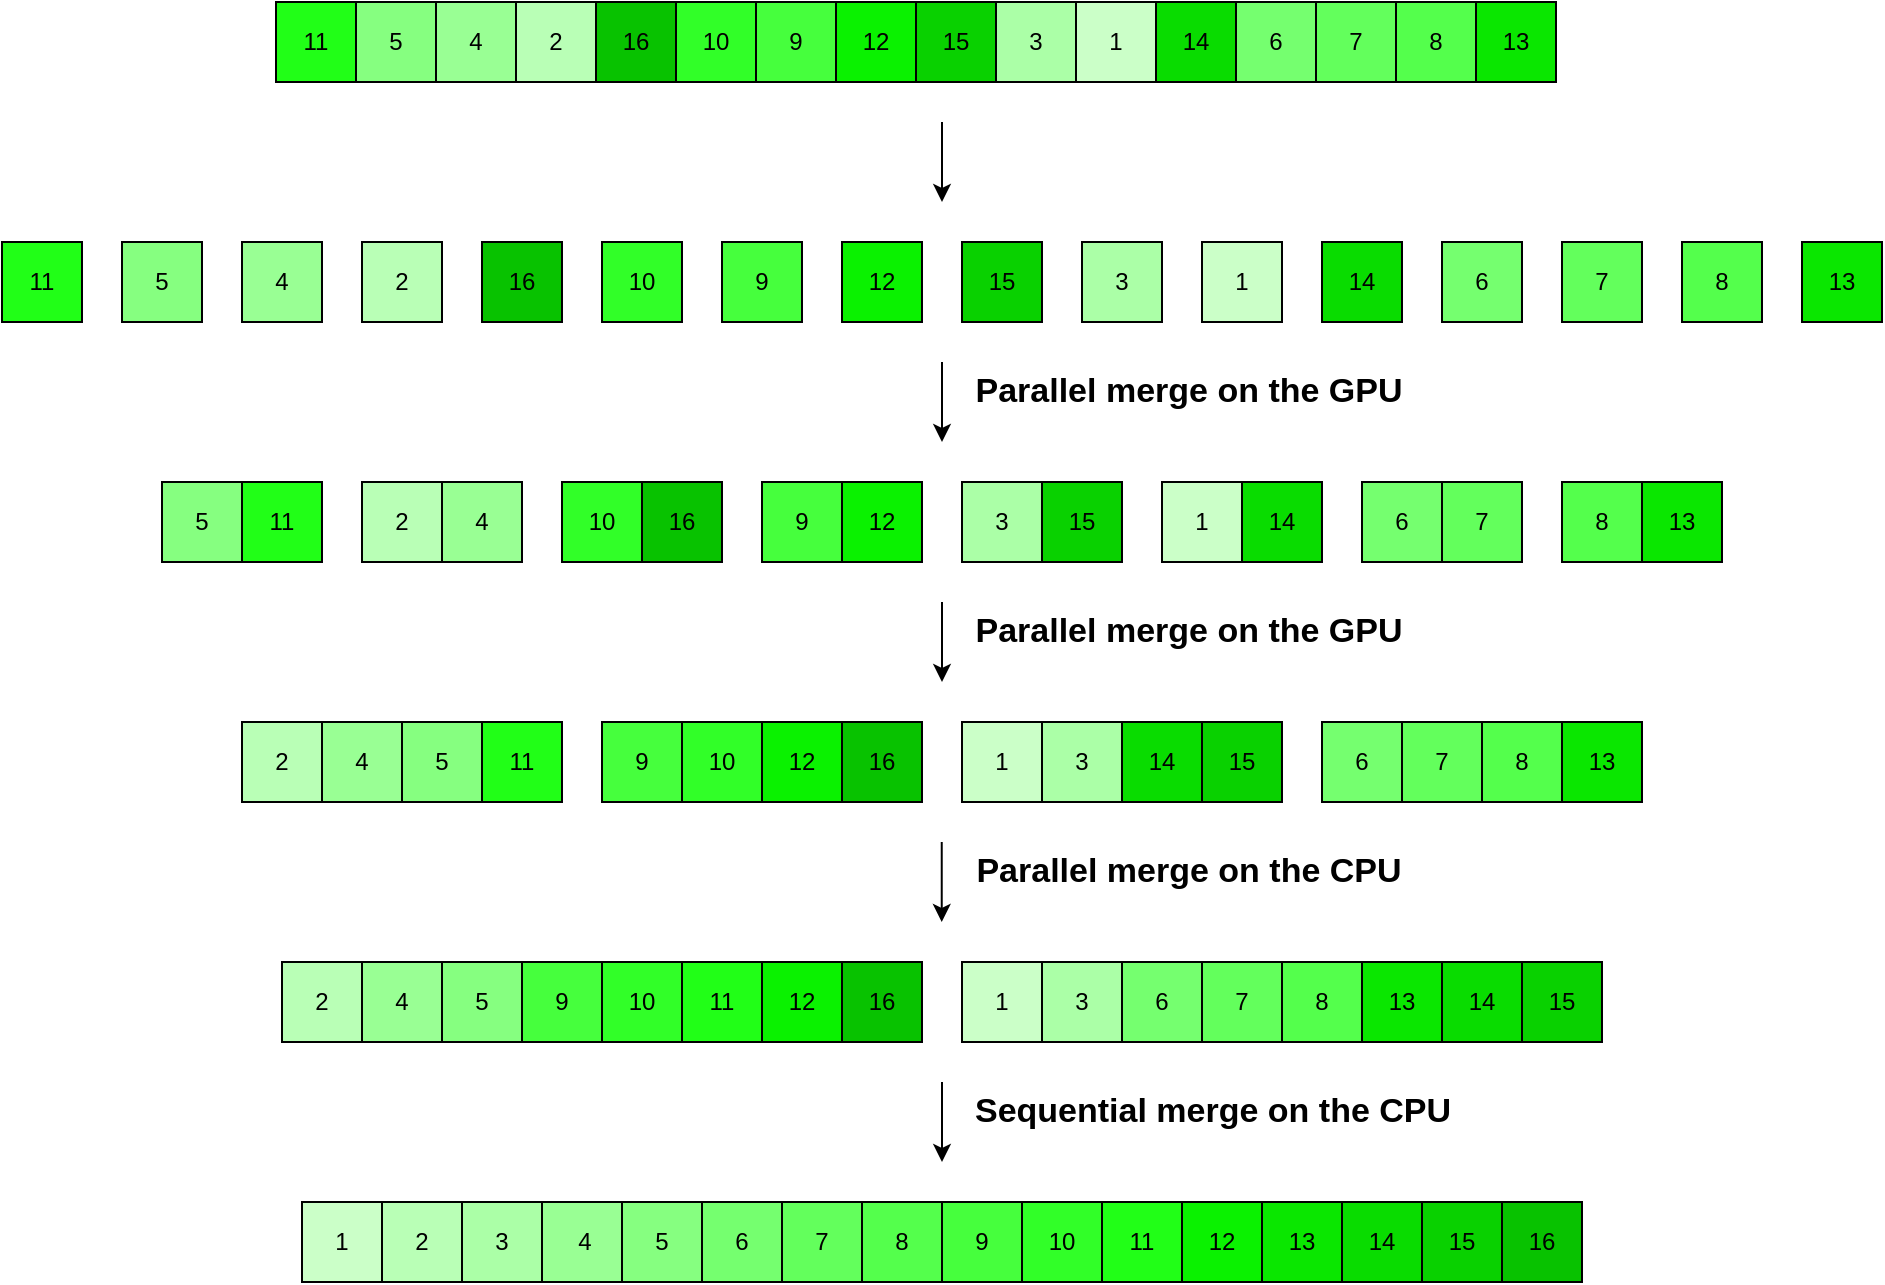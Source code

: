<mxfile version="12.9.6" type="device"><diagram id="5AVptgWBSU0H7rKBAG4o" name="Page-1"><mxGraphModel dx="1573" dy="931" grid="1" gridSize="10" guides="1" tooltips="1" connect="1" arrows="1" fold="1" page="1" pageScale="1" pageWidth="827" pageHeight="1169" math="0" shadow="0"><root><mxCell id="0"/><mxCell id="1" parent="0"/><mxCell id="hpgljB8-94ziZNMr-pur-2" value="11" style="rounded=0;whiteSpace=wrap;html=1;fillColor=#21ff17;" vertex="1" parent="1"><mxGeometry x="187" y="40" width="40" height="40" as="geometry"/></mxCell><mxCell id="hpgljB8-94ziZNMr-pur-3" value="5" style="rounded=0;whiteSpace=wrap;html=1;fillColor=#86ff80;" vertex="1" parent="1"><mxGeometry x="227" y="40" width="40" height="40" as="geometry"/></mxCell><mxCell id="hpgljB8-94ziZNMr-pur-4" value="4" style="rounded=0;whiteSpace=wrap;html=1;fillColor=#99ff94;" vertex="1" parent="1"><mxGeometry x="267" y="40" width="40" height="40" as="geometry"/></mxCell><mxCell id="hpgljB8-94ziZNMr-pur-6" value="2" style="rounded=0;whiteSpace=wrap;html=1;fillColor=#b9ffb6;" vertex="1" parent="1"><mxGeometry x="307" y="40" width="40" height="40" as="geometry"/></mxCell><mxCell id="hpgljB8-94ziZNMr-pur-8" value="10" style="rounded=0;whiteSpace=wrap;html=1;fillColor=#31ff28;" vertex="1" parent="1"><mxGeometry x="387" y="40" width="40" height="40" as="geometry"/></mxCell><mxCell id="hpgljB8-94ziZNMr-pur-9" value="9" style="rounded=0;whiteSpace=wrap;html=1;fillColor=#46ff3d;" vertex="1" parent="1"><mxGeometry x="427" y="40" width="40" height="40" as="geometry"/></mxCell><mxCell id="hpgljB8-94ziZNMr-pur-10" value="12" style="rounded=0;whiteSpace=wrap;html=1;fillColor=#0af200;" vertex="1" parent="1"><mxGeometry x="467" y="40" width="40" height="40" as="geometry"/></mxCell><mxCell id="hpgljB8-94ziZNMr-pur-12" value="11" style="rounded=0;whiteSpace=wrap;html=1;fillColor=#21ff17;" vertex="1" parent="1"><mxGeometry x="50" y="160" width="40" height="40" as="geometry"/></mxCell><mxCell id="hpgljB8-94ziZNMr-pur-13" value="5" style="rounded=0;whiteSpace=wrap;html=1;fillColor=#86ff80;" vertex="1" parent="1"><mxGeometry x="110" y="160" width="40" height="40" as="geometry"/></mxCell><mxCell id="hpgljB8-94ziZNMr-pur-14" value="4" style="rounded=0;whiteSpace=wrap;html=1;fillColor=#99ff94;" vertex="1" parent="1"><mxGeometry x="170" y="160" width="40" height="40" as="geometry"/></mxCell><mxCell id="hpgljB8-94ziZNMr-pur-15" value="2" style="rounded=0;whiteSpace=wrap;html=1;fillColor=#b9ffb6;" vertex="1" parent="1"><mxGeometry x="230" y="160" width="40" height="40" as="geometry"/></mxCell><mxCell id="hpgljB8-94ziZNMr-pur-17" value="10" style="rounded=0;whiteSpace=wrap;html=1;fillColor=#31ff28;" vertex="1" parent="1"><mxGeometry x="350" y="160" width="40" height="40" as="geometry"/></mxCell><mxCell id="hpgljB8-94ziZNMr-pur-18" value="9" style="rounded=0;whiteSpace=wrap;html=1;fillColor=#46ff3d;" vertex="1" parent="1"><mxGeometry x="410" y="160" width="40" height="40" as="geometry"/></mxCell><mxCell id="hpgljB8-94ziZNMr-pur-19" value="12" style="rounded=0;whiteSpace=wrap;html=1;fillColor=#0af200;" vertex="1" parent="1"><mxGeometry x="470" y="160" width="40" height="40" as="geometry"/></mxCell><mxCell id="hpgljB8-94ziZNMr-pur-45" value="5" style="rounded=0;whiteSpace=wrap;html=1;fillColor=#86ff80;" vertex="1" parent="1"><mxGeometry x="130" y="280" width="40" height="40" as="geometry"/></mxCell><mxCell id="hpgljB8-94ziZNMr-pur-46" value="11" style="rounded=0;whiteSpace=wrap;html=1;fillColor=#21ff17;" vertex="1" parent="1"><mxGeometry x="170" y="280" width="40" height="40" as="geometry"/></mxCell><mxCell id="hpgljB8-94ziZNMr-pur-48" value="2" style="rounded=0;whiteSpace=wrap;html=1;fillColor=#b9ffb6;" vertex="1" parent="1"><mxGeometry x="230" y="280" width="40" height="40" as="geometry"/></mxCell><mxCell id="hpgljB8-94ziZNMr-pur-49" value="4" style="rounded=0;whiteSpace=wrap;html=1;fillColor=#99ff94;" vertex="1" parent="1"><mxGeometry x="270" y="280" width="40" height="40" as="geometry"/></mxCell><mxCell id="hpgljB8-94ziZNMr-pur-50" value="10" style="rounded=0;whiteSpace=wrap;html=1;fillColor=#31ff28;" vertex="1" parent="1"><mxGeometry x="330" y="280" width="40" height="40" as="geometry"/></mxCell><mxCell id="hpgljB8-94ziZNMr-pur-52" value="9" style="rounded=0;whiteSpace=wrap;html=1;fillColor=#46ff3d;" vertex="1" parent="1"><mxGeometry x="430" y="280" width="40" height="40" as="geometry"/></mxCell><mxCell id="hpgljB8-94ziZNMr-pur-53" value="12" style="rounded=0;whiteSpace=wrap;html=1;fillColor=#0af200;" vertex="1" parent="1"><mxGeometry x="470" y="280" width="40" height="40" as="geometry"/></mxCell><mxCell id="hpgljB8-94ziZNMr-pur-54" value="2" style="rounded=0;whiteSpace=wrap;html=1;fillColor=#b9ffb6;" vertex="1" parent="1"><mxGeometry x="170" y="400" width="40" height="40" as="geometry"/></mxCell><mxCell id="hpgljB8-94ziZNMr-pur-55" value="4" style="rounded=0;whiteSpace=wrap;html=1;fillColor=#ffffff;" vertex="1" parent="1"><mxGeometry x="210" y="400" width="40" height="40" as="geometry"/></mxCell><mxCell id="hpgljB8-94ziZNMr-pur-56" value="5" style="rounded=0;whiteSpace=wrap;html=1;fillColor=#86ff80;" vertex="1" parent="1"><mxGeometry x="250" y="400" width="40" height="40" as="geometry"/></mxCell><mxCell id="hpgljB8-94ziZNMr-pur-57" value="11" style="rounded=0;whiteSpace=wrap;html=1;fillColor=#21ff17;" vertex="1" parent="1"><mxGeometry x="290" y="400" width="40" height="40" as="geometry"/></mxCell><mxCell id="hpgljB8-94ziZNMr-pur-58" value="9" style="rounded=0;whiteSpace=wrap;html=1;fillColor=#46ff3d;" vertex="1" parent="1"><mxGeometry x="350" y="400" width="40" height="40" as="geometry"/></mxCell><mxCell id="hpgljB8-94ziZNMr-pur-59" value="10" style="rounded=0;whiteSpace=wrap;html=1;fillColor=#31ff28;" vertex="1" parent="1"><mxGeometry x="390" y="400" width="40" height="40" as="geometry"/></mxCell><mxCell id="hpgljB8-94ziZNMr-pur-60" value="12" style="rounded=0;whiteSpace=wrap;html=1;fillColor=#0af200;" vertex="1" parent="1"><mxGeometry x="430" y="400" width="40" height="40" as="geometry"/></mxCell><mxCell id="hpgljB8-94ziZNMr-pur-63" value="2" style="rounded=0;whiteSpace=wrap;html=1;fillColor=#b9ffb6;" vertex="1" parent="1"><mxGeometry x="190" y="520" width="40" height="40" as="geometry"/></mxCell><mxCell id="hpgljB8-94ziZNMr-pur-64" value="4" style="rounded=0;whiteSpace=wrap;html=1;fillColor=#99ff94;" vertex="1" parent="1"><mxGeometry x="230" y="520" width="40" height="40" as="geometry"/></mxCell><mxCell id="hpgljB8-94ziZNMr-pur-65" value="5" style="rounded=0;whiteSpace=wrap;html=1;fillColor=#86ff80;" vertex="1" parent="1"><mxGeometry x="270" y="520" width="40" height="40" as="geometry"/></mxCell><mxCell id="hpgljB8-94ziZNMr-pur-66" value="9" style="rounded=0;whiteSpace=wrap;html=1;fillColor=#46ff3d;" vertex="1" parent="1"><mxGeometry x="310" y="520" width="40" height="40" as="geometry"/></mxCell><mxCell id="hpgljB8-94ziZNMr-pur-67" value="10" style="rounded=0;whiteSpace=wrap;html=1;fillColor=#31ff28;" vertex="1" parent="1"><mxGeometry x="350" y="520" width="40" height="40" as="geometry"/></mxCell><mxCell id="hpgljB8-94ziZNMr-pur-68" value="11" style="rounded=0;whiteSpace=wrap;html=1;fillColor=#21ff17;" vertex="1" parent="1"><mxGeometry x="390" y="520" width="40" height="40" as="geometry"/></mxCell><mxCell id="hpgljB8-94ziZNMr-pur-69" value="12" style="rounded=0;whiteSpace=wrap;html=1;fillColor=#0af200;" vertex="1" parent="1"><mxGeometry x="430" y="520" width="40" height="40" as="geometry"/></mxCell><mxCell id="hpgljB8-94ziZNMr-pur-82" value="3" style="rounded=0;whiteSpace=wrap;html=1;fillColor=#abffa7;" vertex="1" parent="1"><mxGeometry x="547" y="40" width="40" height="40" as="geometry"/></mxCell><mxCell id="hpgljB8-94ziZNMr-pur-83" value="1" style="rounded=0;whiteSpace=wrap;html=1;fillColor=#cbffc8;" vertex="1" parent="1"><mxGeometry x="587" y="40" width="40" height="40" as="geometry"/></mxCell><mxCell id="hpgljB8-94ziZNMr-pur-84" value="14" style="rounded=0;whiteSpace=wrap;html=1;fillColor=#09dc00;" vertex="1" parent="1"><mxGeometry x="627" y="40" width="40" height="40" as="geometry"/></mxCell><mxCell id="hpgljB8-94ziZNMr-pur-85" value="6" style="rounded=0;whiteSpace=wrap;html=1;fillColor=#75ff6f;" vertex="1" parent="1"><mxGeometry x="667" y="40" width="40" height="40" as="geometry"/></mxCell><mxCell id="hpgljB8-94ziZNMr-pur-86" value="7" style="rounded=0;whiteSpace=wrap;html=1;fillColor=#63ff5c;" vertex="1" parent="1"><mxGeometry x="707" y="40" width="40" height="40" as="geometry"/></mxCell><mxCell id="hpgljB8-94ziZNMr-pur-87" value="8" style="rounded=0;whiteSpace=wrap;html=1;fillColor=#54ff4c;" vertex="1" parent="1"><mxGeometry x="747" y="40" width="40" height="40" as="geometry"/></mxCell><mxCell id="hpgljB8-94ziZNMr-pur-90" value="3" style="rounded=0;whiteSpace=wrap;html=1;fillColor=#abffa7;" vertex="1" parent="1"><mxGeometry x="590" y="160" width="40" height="40" as="geometry"/></mxCell><mxCell id="hpgljB8-94ziZNMr-pur-92" value="1" style="rounded=0;whiteSpace=wrap;html=1;fillColor=#cbffc8;" vertex="1" parent="1"><mxGeometry x="650" y="160" width="40" height="40" as="geometry"/></mxCell><mxCell id="hpgljB8-94ziZNMr-pur-93" value="6" style="rounded=0;whiteSpace=wrap;html=1;fillColor=#75ff6f;" vertex="1" parent="1"><mxGeometry x="770" y="160" width="40" height="40" as="geometry"/></mxCell><mxCell id="hpgljB8-94ziZNMr-pur-94" value="7" style="rounded=0;whiteSpace=wrap;html=1;fillColor=#63ff5c;" vertex="1" parent="1"><mxGeometry x="830" y="160" width="40" height="40" as="geometry"/></mxCell><mxCell id="hpgljB8-94ziZNMr-pur-95" value="8" style="rounded=0;whiteSpace=wrap;html=1;fillColor=#54ff4c;" vertex="1" parent="1"><mxGeometry x="890" y="160" width="40" height="40" as="geometry"/></mxCell><mxCell id="hpgljB8-94ziZNMr-pur-97" value="3" style="rounded=0;whiteSpace=wrap;html=1;fillColor=#abffa7;" vertex="1" parent="1"><mxGeometry x="530" y="280" width="40" height="40" as="geometry"/></mxCell><mxCell id="hpgljB8-94ziZNMr-pur-99" value="1" style="rounded=0;whiteSpace=wrap;html=1;fillColor=#cbffc8;" vertex="1" parent="1"><mxGeometry x="630" y="280" width="40" height="40" as="geometry"/></mxCell><mxCell id="hpgljB8-94ziZNMr-pur-101" value="6" style="rounded=0;whiteSpace=wrap;html=1;fillColor=#75ff6f;" vertex="1" parent="1"><mxGeometry x="730" y="280" width="40" height="40" as="geometry"/></mxCell><mxCell id="hpgljB8-94ziZNMr-pur-102" value="7" style="rounded=0;whiteSpace=wrap;html=1;fillColor=#63ff5c;" vertex="1" parent="1"><mxGeometry x="770" y="280" width="40" height="40" as="geometry"/></mxCell><mxCell id="hpgljB8-94ziZNMr-pur-103" value="8" style="rounded=0;whiteSpace=wrap;html=1;fillColor=#54ff4c;" vertex="1" parent="1"><mxGeometry x="830" y="280" width="40" height="40" as="geometry"/></mxCell><mxCell id="hpgljB8-94ziZNMr-pur-105" value="1" style="rounded=0;whiteSpace=wrap;html=1;fillColor=#cbffc8;" vertex="1" parent="1"><mxGeometry x="530" y="400" width="40" height="40" as="geometry"/></mxCell><mxCell id="hpgljB8-94ziZNMr-pur-106" value="3" style="rounded=0;whiteSpace=wrap;html=1;fillColor=#abffa7;" vertex="1" parent="1"><mxGeometry x="570" y="400" width="40" height="40" as="geometry"/></mxCell><mxCell id="hpgljB8-94ziZNMr-pur-109" value="6" style="rounded=0;whiteSpace=wrap;html=1;fillColor=#75ff6f;" vertex="1" parent="1"><mxGeometry x="710" y="400" width="40" height="40" as="geometry"/></mxCell><mxCell id="hpgljB8-94ziZNMr-pur-110" value="7" style="rounded=0;whiteSpace=wrap;html=1;fillColor=#63ff5c;" vertex="1" parent="1"><mxGeometry x="750" y="400" width="40" height="40" as="geometry"/></mxCell><mxCell id="hpgljB8-94ziZNMr-pur-111" value="8" style="rounded=0;whiteSpace=wrap;html=1;fillColor=#54ff4c;" vertex="1" parent="1"><mxGeometry x="790" y="400" width="40" height="40" as="geometry"/></mxCell><mxCell id="hpgljB8-94ziZNMr-pur-113" value="1" style="rounded=0;whiteSpace=wrap;html=1;fillColor=#cbffc8;" vertex="1" parent="1"><mxGeometry x="530" y="520" width="40" height="40" as="geometry"/></mxCell><mxCell id="hpgljB8-94ziZNMr-pur-114" value="3" style="rounded=0;whiteSpace=wrap;html=1;fillColor=#abffa7;" vertex="1" parent="1"><mxGeometry x="570" y="520" width="40" height="40" as="geometry"/></mxCell><mxCell id="hpgljB8-94ziZNMr-pur-115" value="6" style="rounded=0;whiteSpace=wrap;html=1;fillColor=#75ff6f;" vertex="1" parent="1"><mxGeometry x="610" y="520" width="40" height="40" as="geometry"/></mxCell><mxCell id="hpgljB8-94ziZNMr-pur-116" value="7" style="rounded=0;whiteSpace=wrap;html=1;fillColor=#63ff5c;" vertex="1" parent="1"><mxGeometry x="650" y="520" width="40" height="40" as="geometry"/></mxCell><mxCell id="hpgljB8-94ziZNMr-pur-117" value="8" style="rounded=0;whiteSpace=wrap;html=1;fillColor=#54ff4c;" vertex="1" parent="1"><mxGeometry x="690" y="520" width="40" height="40" as="geometry"/></mxCell><mxCell id="hpgljB8-94ziZNMr-pur-125" value="1" style="rounded=0;whiteSpace=wrap;html=1;fillColor=#cbffc8;gradientColor=none;gradientDirection=east;" vertex="1" parent="1"><mxGeometry x="200" y="640" width="40" height="40" as="geometry"/></mxCell><mxCell id="hpgljB8-94ziZNMr-pur-126" value="2" style="rounded=0;whiteSpace=wrap;html=1;fillColor=#b9ffb6;gradientColor=none;gradientDirection=east;" vertex="1" parent="1"><mxGeometry x="240" y="640" width="40" height="40" as="geometry"/></mxCell><mxCell id="hpgljB8-94ziZNMr-pur-127" value="3" style="rounded=0;whiteSpace=wrap;html=1;fillColor=#abffa7;gradientColor=none;gradientDirection=east;" vertex="1" parent="1"><mxGeometry x="280" y="640" width="40" height="40" as="geometry"/></mxCell><mxCell id="hpgljB8-94ziZNMr-pur-128" value="4" style="rounded=0;whiteSpace=wrap;html=1;fillColor=#99ff94;gradientColor=none;gradientDirection=east;" vertex="1" parent="1"><mxGeometry x="320" y="640" width="43" height="40" as="geometry"/></mxCell><mxCell id="hpgljB8-94ziZNMr-pur-129" value="5" style="rounded=0;whiteSpace=wrap;html=1;fillColor=#86ff80;gradientColor=none;gradientDirection=east;" vertex="1" parent="1"><mxGeometry x="360" y="640" width="40" height="40" as="geometry"/></mxCell><mxCell id="hpgljB8-94ziZNMr-pur-130" value="6" style="rounded=0;whiteSpace=wrap;html=1;fillColor=#75ff6f;gradientColor=none;gradientDirection=east;" vertex="1" parent="1"><mxGeometry x="400" y="640" width="40" height="40" as="geometry"/></mxCell><mxCell id="hpgljB8-94ziZNMr-pur-131" value="7" style="rounded=0;whiteSpace=wrap;html=1;fillColor=#63ff5c;gradientColor=none;gradientDirection=east;" vertex="1" parent="1"><mxGeometry x="440" y="640" width="40" height="40" as="geometry"/></mxCell><mxCell id="hpgljB8-94ziZNMr-pur-132" value="8" style="rounded=0;whiteSpace=wrap;html=1;fillColor=#54ff4c;gradientColor=none;gradientDirection=east;" vertex="1" parent="1"><mxGeometry x="480" y="640" width="40" height="40" as="geometry"/></mxCell><mxCell id="hpgljB8-94ziZNMr-pur-133" value="9" style="rounded=0;whiteSpace=wrap;html=1;fillColor=#46ff3d;gradientColor=none;gradientDirection=east;" vertex="1" parent="1"><mxGeometry x="520" y="640" width="40" height="40" as="geometry"/></mxCell><mxCell id="hpgljB8-94ziZNMr-pur-134" value="10" style="rounded=0;whiteSpace=wrap;html=1;fillColor=#31FF28;gradientColor=none;gradientDirection=east;" vertex="1" parent="1"><mxGeometry x="560" y="640" width="40" height="40" as="geometry"/></mxCell><mxCell id="hpgljB8-94ziZNMr-pur-135" value="11" style="rounded=0;whiteSpace=wrap;html=1;fillColor=#21FF17;gradientColor=none;gradientDirection=east;" vertex="1" parent="1"><mxGeometry x="600" y="640" width="40" height="40" as="geometry"/></mxCell><mxCell id="hpgljB8-94ziZNMr-pur-136" value="12" style="rounded=0;whiteSpace=wrap;html=1;fillColor=#0af200;gradientColor=none;gradientDirection=east;" vertex="1" parent="1"><mxGeometry x="640" y="640" width="40" height="40" as="geometry"/></mxCell><mxCell id="hpgljB8-94ziZNMr-pur-137" value="13" style="rounded=0;whiteSpace=wrap;html=1;fillColor=#0ae700;gradientColor=none;gradientDirection=east;" vertex="1" parent="1"><mxGeometry x="680" y="640" width="40" height="40" as="geometry"/></mxCell><mxCell id="hpgljB8-94ziZNMr-pur-138" value="14" style="rounded=0;whiteSpace=wrap;html=1;fillColor=#09dc00;gradientColor=none;gradientDirection=east;" vertex="1" parent="1"><mxGeometry x="720" y="640" width="40" height="40" as="geometry"/></mxCell><mxCell id="hpgljB8-94ziZNMr-pur-139" value="15" style="rounded=0;whiteSpace=wrap;html=1;fillColor=#09d100;gradientColor=none;gradientDirection=east;" vertex="1" parent="1"><mxGeometry x="760" y="640" width="40" height="40" as="geometry"/></mxCell><mxCell id="hpgljB8-94ziZNMr-pur-140" value="16" style="rounded=0;whiteSpace=wrap;html=1;fillColor=#08c200;gradientColor=none;gradientDirection=east;" vertex="1" parent="1"><mxGeometry x="800" y="640" width="40" height="40" as="geometry"/></mxCell><mxCell id="hpgljB8-94ziZNMr-pur-161" value="15" style="rounded=0;whiteSpace=wrap;html=1;fillColor=#09d100;" vertex="1" parent="1"><mxGeometry x="810" y="520" width="40" height="40" as="geometry"/></mxCell><mxCell id="hpgljB8-94ziZNMr-pur-162" value="13" style="rounded=0;whiteSpace=wrap;html=1;fillColor=#0ae700;" vertex="1" parent="1"><mxGeometry x="830" y="400" width="40" height="40" as="geometry"/></mxCell><mxCell id="hpgljB8-94ziZNMr-pur-163" value="13" style="rounded=0;whiteSpace=wrap;html=1;fillColor=#0ae700;" vertex="1" parent="1"><mxGeometry x="870" y="280" width="40" height="40" as="geometry"/></mxCell><mxCell id="hpgljB8-94ziZNMr-pur-164" value="13" style="rounded=0;whiteSpace=wrap;html=1;fillColor=#0ae700;" vertex="1" parent="1"><mxGeometry x="950" y="160" width="40" height="40" as="geometry"/></mxCell><mxCell id="hpgljB8-94ziZNMr-pur-165" value="13" style="rounded=0;whiteSpace=wrap;html=1;fillColor=#0ae700;" vertex="1" parent="1"><mxGeometry x="787" y="40" width="40" height="40" as="geometry"/></mxCell><mxCell id="hpgljB8-94ziZNMr-pur-166" value="16" style="rounded=0;whiteSpace=wrap;html=1;fillColor=#08c200;" vertex="1" parent="1"><mxGeometry x="470" y="520" width="40" height="40" as="geometry"/></mxCell><mxCell id="hpgljB8-94ziZNMr-pur-167" value="16" style="rounded=0;whiteSpace=wrap;html=1;fillColor=#08c200;" vertex="1" parent="1"><mxGeometry x="470" y="400" width="40" height="40" as="geometry"/></mxCell><mxCell id="hpgljB8-94ziZNMr-pur-168" value="16" style="rounded=0;whiteSpace=wrap;html=1;fillColor=#08c200;" vertex="1" parent="1"><mxGeometry x="370" y="280" width="40" height="40" as="geometry"/></mxCell><mxCell id="hpgljB8-94ziZNMr-pur-169" value="16" style="rounded=0;whiteSpace=wrap;html=1;fillColor=#08c200;" vertex="1" parent="1"><mxGeometry x="290" y="160" width="40" height="40" as="geometry"/></mxCell><mxCell id="hpgljB8-94ziZNMr-pur-170" value="16" style="rounded=0;whiteSpace=wrap;html=1;fillColor=#08c200;" vertex="1" parent="1"><mxGeometry x="347" y="40" width="40" height="40" as="geometry"/></mxCell><mxCell id="hpgljB8-94ziZNMr-pur-171" value="14" style="rounded=0;whiteSpace=wrap;html=1;fillColor=#09dc00;" vertex="1" parent="1"><mxGeometry x="770" y="520" width="40" height="40" as="geometry"/></mxCell><mxCell id="hpgljB8-94ziZNMr-pur-172" value="15" style="rounded=0;whiteSpace=wrap;html=1;fillColor=#09d100;" vertex="1" parent="1"><mxGeometry x="650" y="400" width="40" height="40" as="geometry"/></mxCell><mxCell id="hpgljB8-94ziZNMr-pur-174" value="15" style="rounded=0;whiteSpace=wrap;html=1;fillColor=#09d100;" vertex="1" parent="1"><mxGeometry x="570" y="280" width="40" height="40" as="geometry"/></mxCell><mxCell id="hpgljB8-94ziZNMr-pur-175" value="15" style="rounded=0;whiteSpace=wrap;html=1;fillColor=#09d100;" vertex="1" parent="1"><mxGeometry x="530" y="160" width="40" height="40" as="geometry"/></mxCell><mxCell id="hpgljB8-94ziZNMr-pur-176" value="15" style="rounded=0;whiteSpace=wrap;html=1;fillColor=#09d100;" vertex="1" parent="1"><mxGeometry x="507" y="40" width="40" height="40" as="geometry"/></mxCell><mxCell id="hpgljB8-94ziZNMr-pur-177" value="13" style="rounded=0;whiteSpace=wrap;html=1;fillColor=#0ae700;" vertex="1" parent="1"><mxGeometry x="730" y="520" width="40" height="40" as="geometry"/></mxCell><mxCell id="hpgljB8-94ziZNMr-pur-178" value="14" style="rounded=0;whiteSpace=wrap;html=1;fillColor=#09dc00;" vertex="1" parent="1"><mxGeometry x="610" y="400" width="40" height="40" as="geometry"/></mxCell><mxCell id="hpgljB8-94ziZNMr-pur-179" value="14" style="rounded=0;whiteSpace=wrap;html=1;fillColor=#09dc00;" vertex="1" parent="1"><mxGeometry x="670" y="280" width="40" height="40" as="geometry"/></mxCell><mxCell id="hpgljB8-94ziZNMr-pur-214" value="14" style="rounded=0;whiteSpace=wrap;html=1;fillColor=#09dc00;" vertex="1" parent="1"><mxGeometry x="710" y="160" width="40" height="40" as="geometry"/></mxCell><mxCell id="hpgljB8-94ziZNMr-pur-216" value="4" style="rounded=0;whiteSpace=wrap;html=1;fillColor=#99ff94;" vertex="1" parent="1"><mxGeometry x="210" y="400" width="40" height="40" as="geometry"/></mxCell><mxCell id="hpgljB8-94ziZNMr-pur-218" value="" style="endArrow=classic;html=1;" edge="1" parent="1"><mxGeometry width="50" height="50" relative="1" as="geometry"><mxPoint x="520" y="580" as="sourcePoint"/><mxPoint x="520" y="620" as="targetPoint"/></mxGeometry></mxCell><mxCell id="hpgljB8-94ziZNMr-pur-219" value="" style="endArrow=classic;html=1;" edge="1" parent="1"><mxGeometry width="50" height="50" relative="1" as="geometry"><mxPoint x="519.87" y="460" as="sourcePoint"/><mxPoint x="519.87" y="500" as="targetPoint"/></mxGeometry></mxCell><mxCell id="hpgljB8-94ziZNMr-pur-220" value="" style="endArrow=classic;html=1;" edge="1" parent="1"><mxGeometry width="50" height="50" relative="1" as="geometry"><mxPoint x="520" y="340" as="sourcePoint"/><mxPoint x="520" y="380" as="targetPoint"/></mxGeometry></mxCell><mxCell id="hpgljB8-94ziZNMr-pur-221" value="" style="endArrow=classic;html=1;" edge="1" parent="1"><mxGeometry width="50" height="50" relative="1" as="geometry"><mxPoint x="520" y="220" as="sourcePoint"/><mxPoint x="520" y="260" as="targetPoint"/></mxGeometry></mxCell><mxCell id="hpgljB8-94ziZNMr-pur-222" value="" style="endArrow=classic;html=1;" edge="1" parent="1"><mxGeometry width="50" height="50" relative="1" as="geometry"><mxPoint x="520.0" y="100" as="sourcePoint"/><mxPoint x="520.0" y="140" as="targetPoint"/></mxGeometry></mxCell><mxCell id="hpgljB8-94ziZNMr-pur-224" value="Parallel merge on the GPU" style="text;html=1;align=center;verticalAlign=middle;resizable=0;points=[];autosize=1;fontSize=17;fontStyle=1" vertex="1" parent="1"><mxGeometry x="530" y="220" width="225" height="30" as="geometry"/></mxCell><mxCell id="hpgljB8-94ziZNMr-pur-225" value="Parallel merge on the GPU" style="text;html=1;align=center;verticalAlign=middle;resizable=0;points=[];autosize=1;fontSize=17;fontStyle=1" vertex="1" parent="1"><mxGeometry x="530" y="340" width="225" height="30" as="geometry"/></mxCell><mxCell id="hpgljB8-94ziZNMr-pur-226" value="Parallel merge on the CPU" style="text;html=1;align=center;verticalAlign=middle;resizable=0;points=[];autosize=1;fontSize=17;fontStyle=1" vertex="1" parent="1"><mxGeometry x="530" y="460" width="225" height="30" as="geometry"/></mxCell><mxCell id="hpgljB8-94ziZNMr-pur-227" value="Sequential merge on the CPU" style="text;html=1;align=center;verticalAlign=middle;resizable=0;points=[];autosize=1;fontSize=17;fontStyle=1" vertex="1" parent="1"><mxGeometry x="530" y="580" width="250" height="30" as="geometry"/></mxCell></root></mxGraphModel></diagram></mxfile>